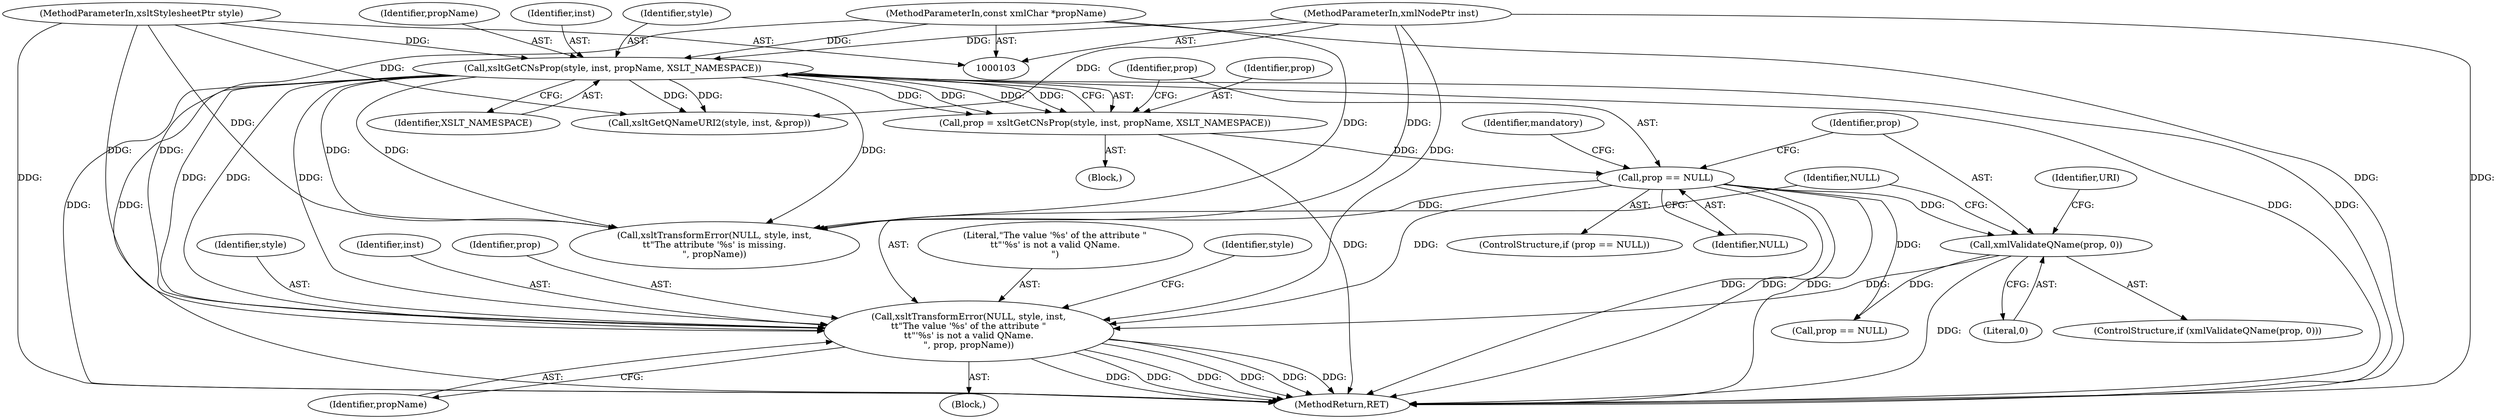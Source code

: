 digraph "0_Chrome_96dbafe288dbe2f0cc45fa3c39daf6d0c37acbab_30@pointer" {
"1000165" [label="(Call,xsltTransformError(NULL, style, inst,\n\t\t\"The value '%s' of the attribute \"\n\t\t\"'%s' is not a valid QName.\n\", prop, propName))"];
"1000139" [label="(Call,prop == NULL)"];
"1000131" [label="(Call,prop = xsltGetCNsProp(style, inst, propName, XSLT_NAMESPACE))"];
"1000133" [label="(Call,xsltGetCNsProp(style, inst, propName, XSLT_NAMESPACE))"];
"1000104" [label="(MethodParameterIn,xsltStylesheetPtr style)"];
"1000105" [label="(MethodParameterIn,xmlNodePtr inst)"];
"1000106" [label="(MethodParameterIn,const xmlChar *propName)"];
"1000161" [label="(Call,xmlValidateQName(prop, 0))"];
"1000141" [label="(Identifier,NULL)"];
"1000180" [label="(Identifier,URI)"];
"1000162" [label="(Identifier,prop)"];
"1000138" [label="(ControlStructure,if (prop == NULL))"];
"1000105" [label="(MethodParameterIn,xmlNodePtr inst)"];
"1000140" [label="(Identifier,prop)"];
"1000168" [label="(Identifier,inst)"];
"1000163" [label="(Literal,0)"];
"1000136" [label="(Identifier,propName)"];
"1000170" [label="(Identifier,prop)"];
"1000161" [label="(Call,xmlValidateQName(prop, 0))"];
"1000135" [label="(Identifier,inst)"];
"1000164" [label="(Block,)"];
"1000111" [label="(Block,)"];
"1000169" [label="(Literal,\"The value '%s' of the attribute \"\n\t\t\"'%s' is not a valid QName.\n\")"];
"1000174" [label="(Identifier,style)"];
"1000160" [label="(ControlStructure,if (xmlValidateQName(prop, 0)))"];
"1000106" [label="(MethodParameterIn,const xmlChar *propName)"];
"1000165" [label="(Call,xsltTransformError(NULL, style, inst,\n\t\t\"The value '%s' of the attribute \"\n\t\t\"'%s' is not a valid QName.\n\", prop, propName))"];
"1000131" [label="(Call,prop = xsltGetCNsProp(style, inst, propName, XSLT_NAMESPACE))"];
"1000133" [label="(Call,xsltGetCNsProp(style, inst, propName, XSLT_NAMESPACE))"];
"1000134" [label="(Identifier,style)"];
"1000104" [label="(MethodParameterIn,xsltStylesheetPtr style)"];
"1000187" [label="(Call,prop == NULL)"];
"1000225" [label="(MethodReturn,RET)"];
"1000132" [label="(Identifier,prop)"];
"1000139" [label="(Call,prop == NULL)"];
"1000167" [label="(Identifier,style)"];
"1000137" [label="(Identifier,XSLT_NAMESPACE)"];
"1000171" [label="(Identifier,propName)"];
"1000146" [label="(Call,xsltTransformError(NULL, style, inst,\n\t\t\"The attribute '%s' is missing.\n\", propName))"];
"1000166" [label="(Identifier,NULL)"];
"1000181" [label="(Call,xsltGetQNameURI2(style, inst, &prop))"];
"1000144" [label="(Identifier,mandatory)"];
"1000165" -> "1000164"  [label="AST: "];
"1000165" -> "1000171"  [label="CFG: "];
"1000166" -> "1000165"  [label="AST: "];
"1000167" -> "1000165"  [label="AST: "];
"1000168" -> "1000165"  [label="AST: "];
"1000169" -> "1000165"  [label="AST: "];
"1000170" -> "1000165"  [label="AST: "];
"1000171" -> "1000165"  [label="AST: "];
"1000174" -> "1000165"  [label="CFG: "];
"1000165" -> "1000225"  [label="DDG: "];
"1000165" -> "1000225"  [label="DDG: "];
"1000165" -> "1000225"  [label="DDG: "];
"1000165" -> "1000225"  [label="DDG: "];
"1000165" -> "1000225"  [label="DDG: "];
"1000165" -> "1000225"  [label="DDG: "];
"1000139" -> "1000165"  [label="DDG: "];
"1000133" -> "1000165"  [label="DDG: "];
"1000133" -> "1000165"  [label="DDG: "];
"1000133" -> "1000165"  [label="DDG: "];
"1000104" -> "1000165"  [label="DDG: "];
"1000105" -> "1000165"  [label="DDG: "];
"1000161" -> "1000165"  [label="DDG: "];
"1000106" -> "1000165"  [label="DDG: "];
"1000139" -> "1000138"  [label="AST: "];
"1000139" -> "1000141"  [label="CFG: "];
"1000140" -> "1000139"  [label="AST: "];
"1000141" -> "1000139"  [label="AST: "];
"1000144" -> "1000139"  [label="CFG: "];
"1000162" -> "1000139"  [label="CFG: "];
"1000139" -> "1000225"  [label="DDG: "];
"1000139" -> "1000225"  [label="DDG: "];
"1000139" -> "1000225"  [label="DDG: "];
"1000131" -> "1000139"  [label="DDG: "];
"1000139" -> "1000146"  [label="DDG: "];
"1000139" -> "1000161"  [label="DDG: "];
"1000139" -> "1000187"  [label="DDG: "];
"1000131" -> "1000111"  [label="AST: "];
"1000131" -> "1000133"  [label="CFG: "];
"1000132" -> "1000131"  [label="AST: "];
"1000133" -> "1000131"  [label="AST: "];
"1000140" -> "1000131"  [label="CFG: "];
"1000131" -> "1000225"  [label="DDG: "];
"1000133" -> "1000131"  [label="DDG: "];
"1000133" -> "1000131"  [label="DDG: "];
"1000133" -> "1000131"  [label="DDG: "];
"1000133" -> "1000131"  [label="DDG: "];
"1000133" -> "1000137"  [label="CFG: "];
"1000134" -> "1000133"  [label="AST: "];
"1000135" -> "1000133"  [label="AST: "];
"1000136" -> "1000133"  [label="AST: "];
"1000137" -> "1000133"  [label="AST: "];
"1000133" -> "1000225"  [label="DDG: "];
"1000133" -> "1000225"  [label="DDG: "];
"1000133" -> "1000225"  [label="DDG: "];
"1000133" -> "1000225"  [label="DDG: "];
"1000104" -> "1000133"  [label="DDG: "];
"1000105" -> "1000133"  [label="DDG: "];
"1000106" -> "1000133"  [label="DDG: "];
"1000133" -> "1000146"  [label="DDG: "];
"1000133" -> "1000146"  [label="DDG: "];
"1000133" -> "1000146"  [label="DDG: "];
"1000133" -> "1000181"  [label="DDG: "];
"1000133" -> "1000181"  [label="DDG: "];
"1000104" -> "1000103"  [label="AST: "];
"1000104" -> "1000225"  [label="DDG: "];
"1000104" -> "1000146"  [label="DDG: "];
"1000104" -> "1000181"  [label="DDG: "];
"1000105" -> "1000103"  [label="AST: "];
"1000105" -> "1000225"  [label="DDG: "];
"1000105" -> "1000146"  [label="DDG: "];
"1000105" -> "1000181"  [label="DDG: "];
"1000106" -> "1000103"  [label="AST: "];
"1000106" -> "1000225"  [label="DDG: "];
"1000106" -> "1000146"  [label="DDG: "];
"1000161" -> "1000160"  [label="AST: "];
"1000161" -> "1000163"  [label="CFG: "];
"1000162" -> "1000161"  [label="AST: "];
"1000163" -> "1000161"  [label="AST: "];
"1000166" -> "1000161"  [label="CFG: "];
"1000180" -> "1000161"  [label="CFG: "];
"1000161" -> "1000225"  [label="DDG: "];
"1000161" -> "1000187"  [label="DDG: "];
}
